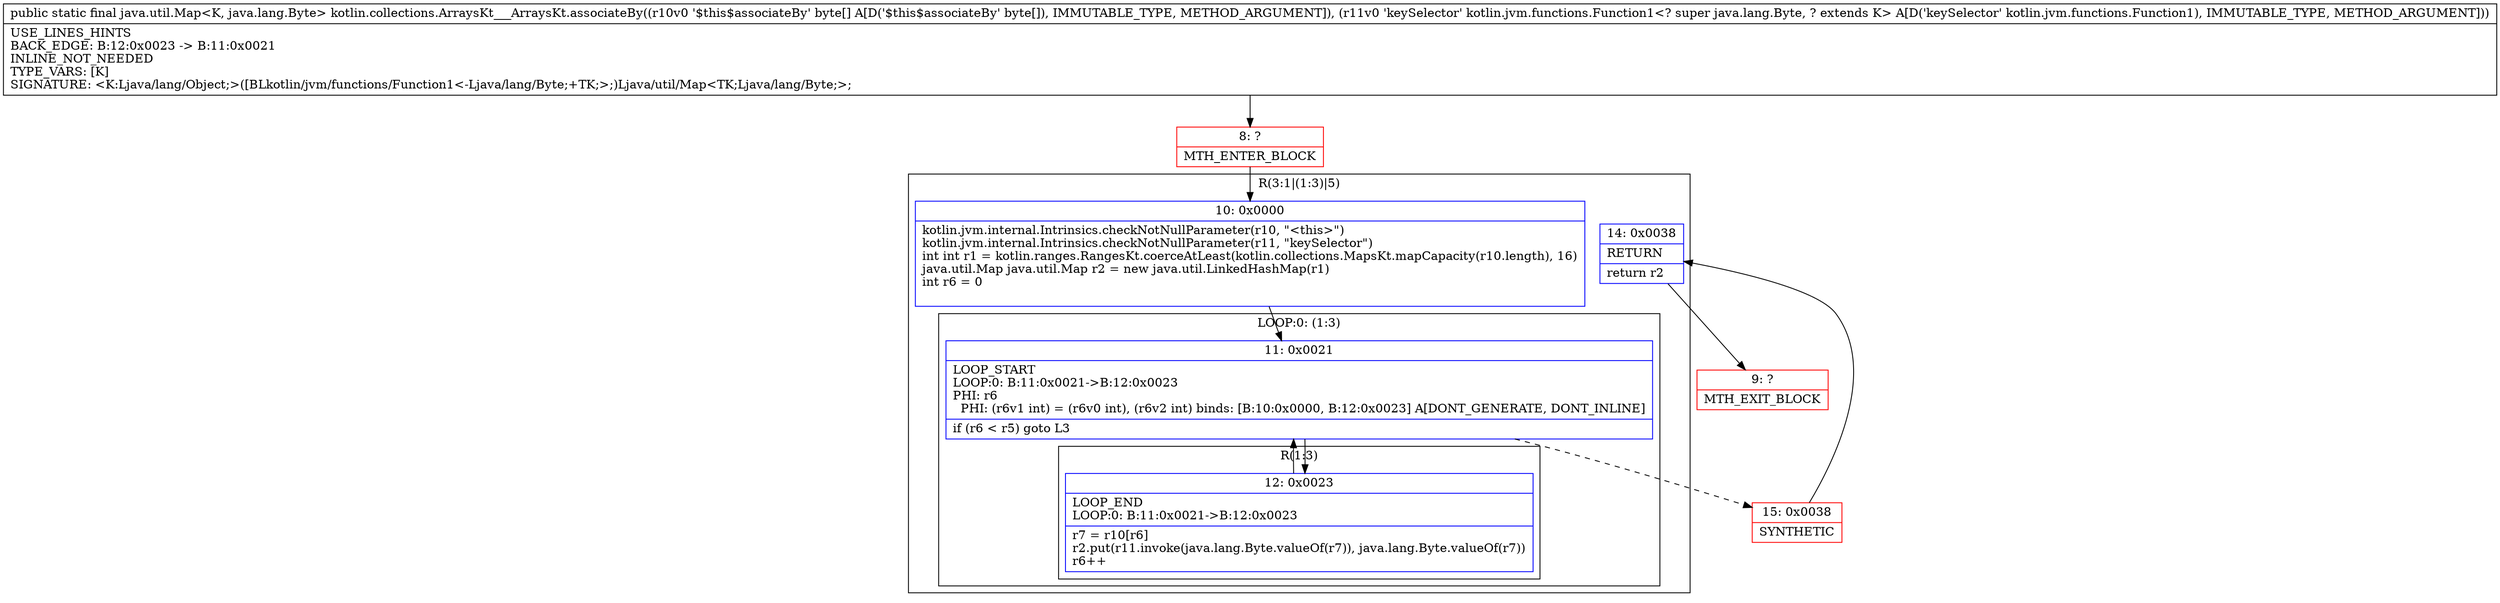 digraph "CFG forkotlin.collections.ArraysKt___ArraysKt.associateBy([BLkotlin\/jvm\/functions\/Function1;)Ljava\/util\/Map;" {
subgraph cluster_Region_280096810 {
label = "R(3:1|(1:3)|5)";
node [shape=record,color=blue];
Node_10 [shape=record,label="{10\:\ 0x0000|kotlin.jvm.internal.Intrinsics.checkNotNullParameter(r10, \"\<this\>\")\lkotlin.jvm.internal.Intrinsics.checkNotNullParameter(r11, \"keySelector\")\lint int r1 = kotlin.ranges.RangesKt.coerceAtLeast(kotlin.collections.MapsKt.mapCapacity(r10.length), 16)\ljava.util.Map java.util.Map r2 = new java.util.LinkedHashMap(r1)\lint r6 = 0\l\l}"];
subgraph cluster_LoopRegion_1658287621 {
label = "LOOP:0: (1:3)";
node [shape=record,color=blue];
Node_11 [shape=record,label="{11\:\ 0x0021|LOOP_START\lLOOP:0: B:11:0x0021\-\>B:12:0x0023\lPHI: r6 \l  PHI: (r6v1 int) = (r6v0 int), (r6v2 int) binds: [B:10:0x0000, B:12:0x0023] A[DONT_GENERATE, DONT_INLINE]\l|if (r6 \< r5) goto L3\l}"];
subgraph cluster_Region_1754306935 {
label = "R(1:3)";
node [shape=record,color=blue];
Node_12 [shape=record,label="{12\:\ 0x0023|LOOP_END\lLOOP:0: B:11:0x0021\-\>B:12:0x0023\l|r7 = r10[r6]\lr2.put(r11.invoke(java.lang.Byte.valueOf(r7)), java.lang.Byte.valueOf(r7))\lr6++\l}"];
}
}
Node_14 [shape=record,label="{14\:\ 0x0038|RETURN\l|return r2\l}"];
}
Node_8 [shape=record,color=red,label="{8\:\ ?|MTH_ENTER_BLOCK\l}"];
Node_15 [shape=record,color=red,label="{15\:\ 0x0038|SYNTHETIC\l}"];
Node_9 [shape=record,color=red,label="{9\:\ ?|MTH_EXIT_BLOCK\l}"];
MethodNode[shape=record,label="{public static final java.util.Map\<K, java.lang.Byte\> kotlin.collections.ArraysKt___ArraysKt.associateBy((r10v0 '$this$associateBy' byte[] A[D('$this$associateBy' byte[]), IMMUTABLE_TYPE, METHOD_ARGUMENT]), (r11v0 'keySelector' kotlin.jvm.functions.Function1\<? super java.lang.Byte, ? extends K\> A[D('keySelector' kotlin.jvm.functions.Function1), IMMUTABLE_TYPE, METHOD_ARGUMENT]))  | USE_LINES_HINTS\lBACK_EDGE: B:12:0x0023 \-\> B:11:0x0021\lINLINE_NOT_NEEDED\lTYPE_VARS: [K]\lSIGNATURE: \<K:Ljava\/lang\/Object;\>([BLkotlin\/jvm\/functions\/Function1\<\-Ljava\/lang\/Byte;+TK;\>;)Ljava\/util\/Map\<TK;Ljava\/lang\/Byte;\>;\l}"];
MethodNode -> Node_8;Node_10 -> Node_11;
Node_11 -> Node_12;
Node_11 -> Node_15[style=dashed];
Node_12 -> Node_11;
Node_14 -> Node_9;
Node_8 -> Node_10;
Node_15 -> Node_14;
}


